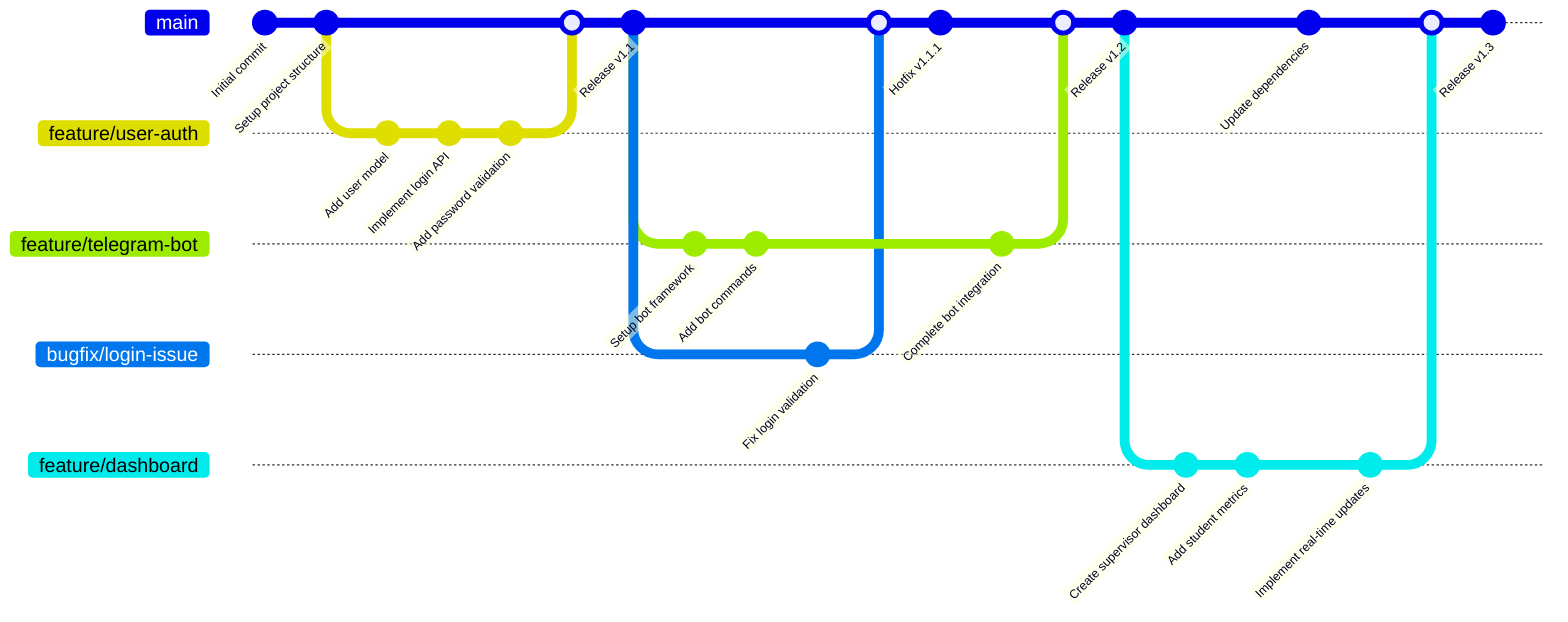 gitGraph
    commit id: "Initial commit"
    commit id: "Setup project structure"
    
    branch feature/user-auth
    checkout feature/user-auth
    commit id: "Add user model"
    commit id: "Implement login API"
    commit id: "Add password validation"
    
    checkout main
    merge feature/user-auth
    commit id: "Release v1.1"
    
    branch feature/telegram-bot
    checkout feature/telegram-bot
    commit id: "Setup bot framework"
    commit id: "Add bot commands"
    
    checkout main
    branch bugfix/login-issue
    checkout bugfix/login-issue
    commit id: "Fix login validation"
    
    checkout main
    merge bugfix/login-issue
    commit id: "Hotfix v1.1.1"
    
    checkout feature/telegram-bot
    commit id: "Complete bot integration"
    
    checkout main
    merge feature/telegram-bot
    commit id: "Release v1.2"
    
    branch feature/dashboard
    checkout feature/dashboard
    commit id: "Create supervisor dashboard"
    commit id: "Add student metrics"
    
    checkout main
    commit id: "Update dependencies"
    
    checkout feature/dashboard
    commit id: "Implement real-time updates"
    
    checkout main
    merge feature/dashboard
    commit id: "Release v1.3"